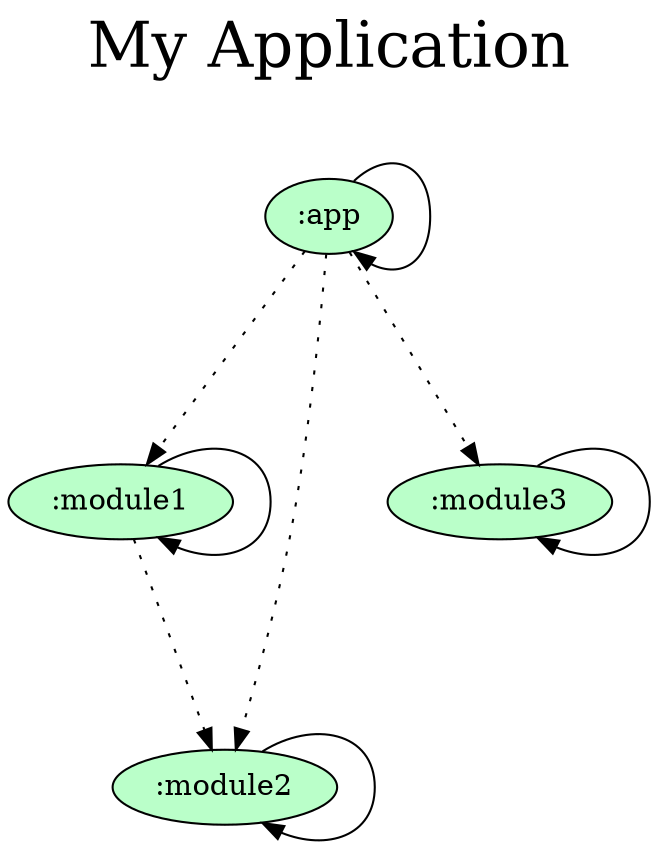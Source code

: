 digraph {
  graph [label="My Application\n ",labelloc=t,fontsize=30,ranksep=1.4];
  node [style=filled, fillcolor="#bbbbbb"];
  rankdir=TB;

  # Projects

  ":app" [fillcolor="#baffc9"];
  ":module1" [fillcolor="#baffc9"];
  ":module2" [fillcolor="#baffc9"];
  ":module3" [fillcolor="#baffc9"];

  {rank = same;}

  # Dependencies

  ":app" -> ":app"
  ":app" -> ":module1" [style=dotted]
  ":app" -> ":module2" [style=dotted]
  ":app" -> ":module3" [style=dotted]
  ":module1" -> ":module1"
  ":module1" -> ":module2" [style=dotted]
  ":module2" -> ":module2"
  ":module3" -> ":module3"
}
